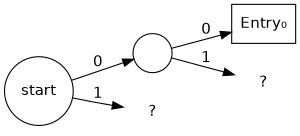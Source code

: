digraph codebook1 {
  node [fontname="DejaVuSans"];
  edge [fontname="DejaVuSans"];
  margin = "0";
  size = "2,2";
  rankdir = "LR";

  start [shape=circle,label="start"];
  n0 [shape=circle,label=""];
  n00 [shape=box,label="Entry₀"];
  n01 [shape=plaintext,label="?"];
  n1 [shape=plaintext,label="?"];

  start -> n0 [label="0"];
  start -> n1 [label="1"];
  n0 -> n00 [label="0"];
  n0 -> n01 [label="1"];
}
